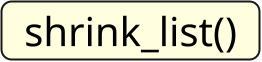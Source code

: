 @startuml

skinparam ComponentStyle rectangle
hide stereotype
scale 1/5
skinparam RoundCorner 100

skinparam Component {
    FontSize 200
    FontColor black
    BorderThickness 10
    BackgroundColor LightYellow
}

component "  shrink_list()  " as cp

@enduml
